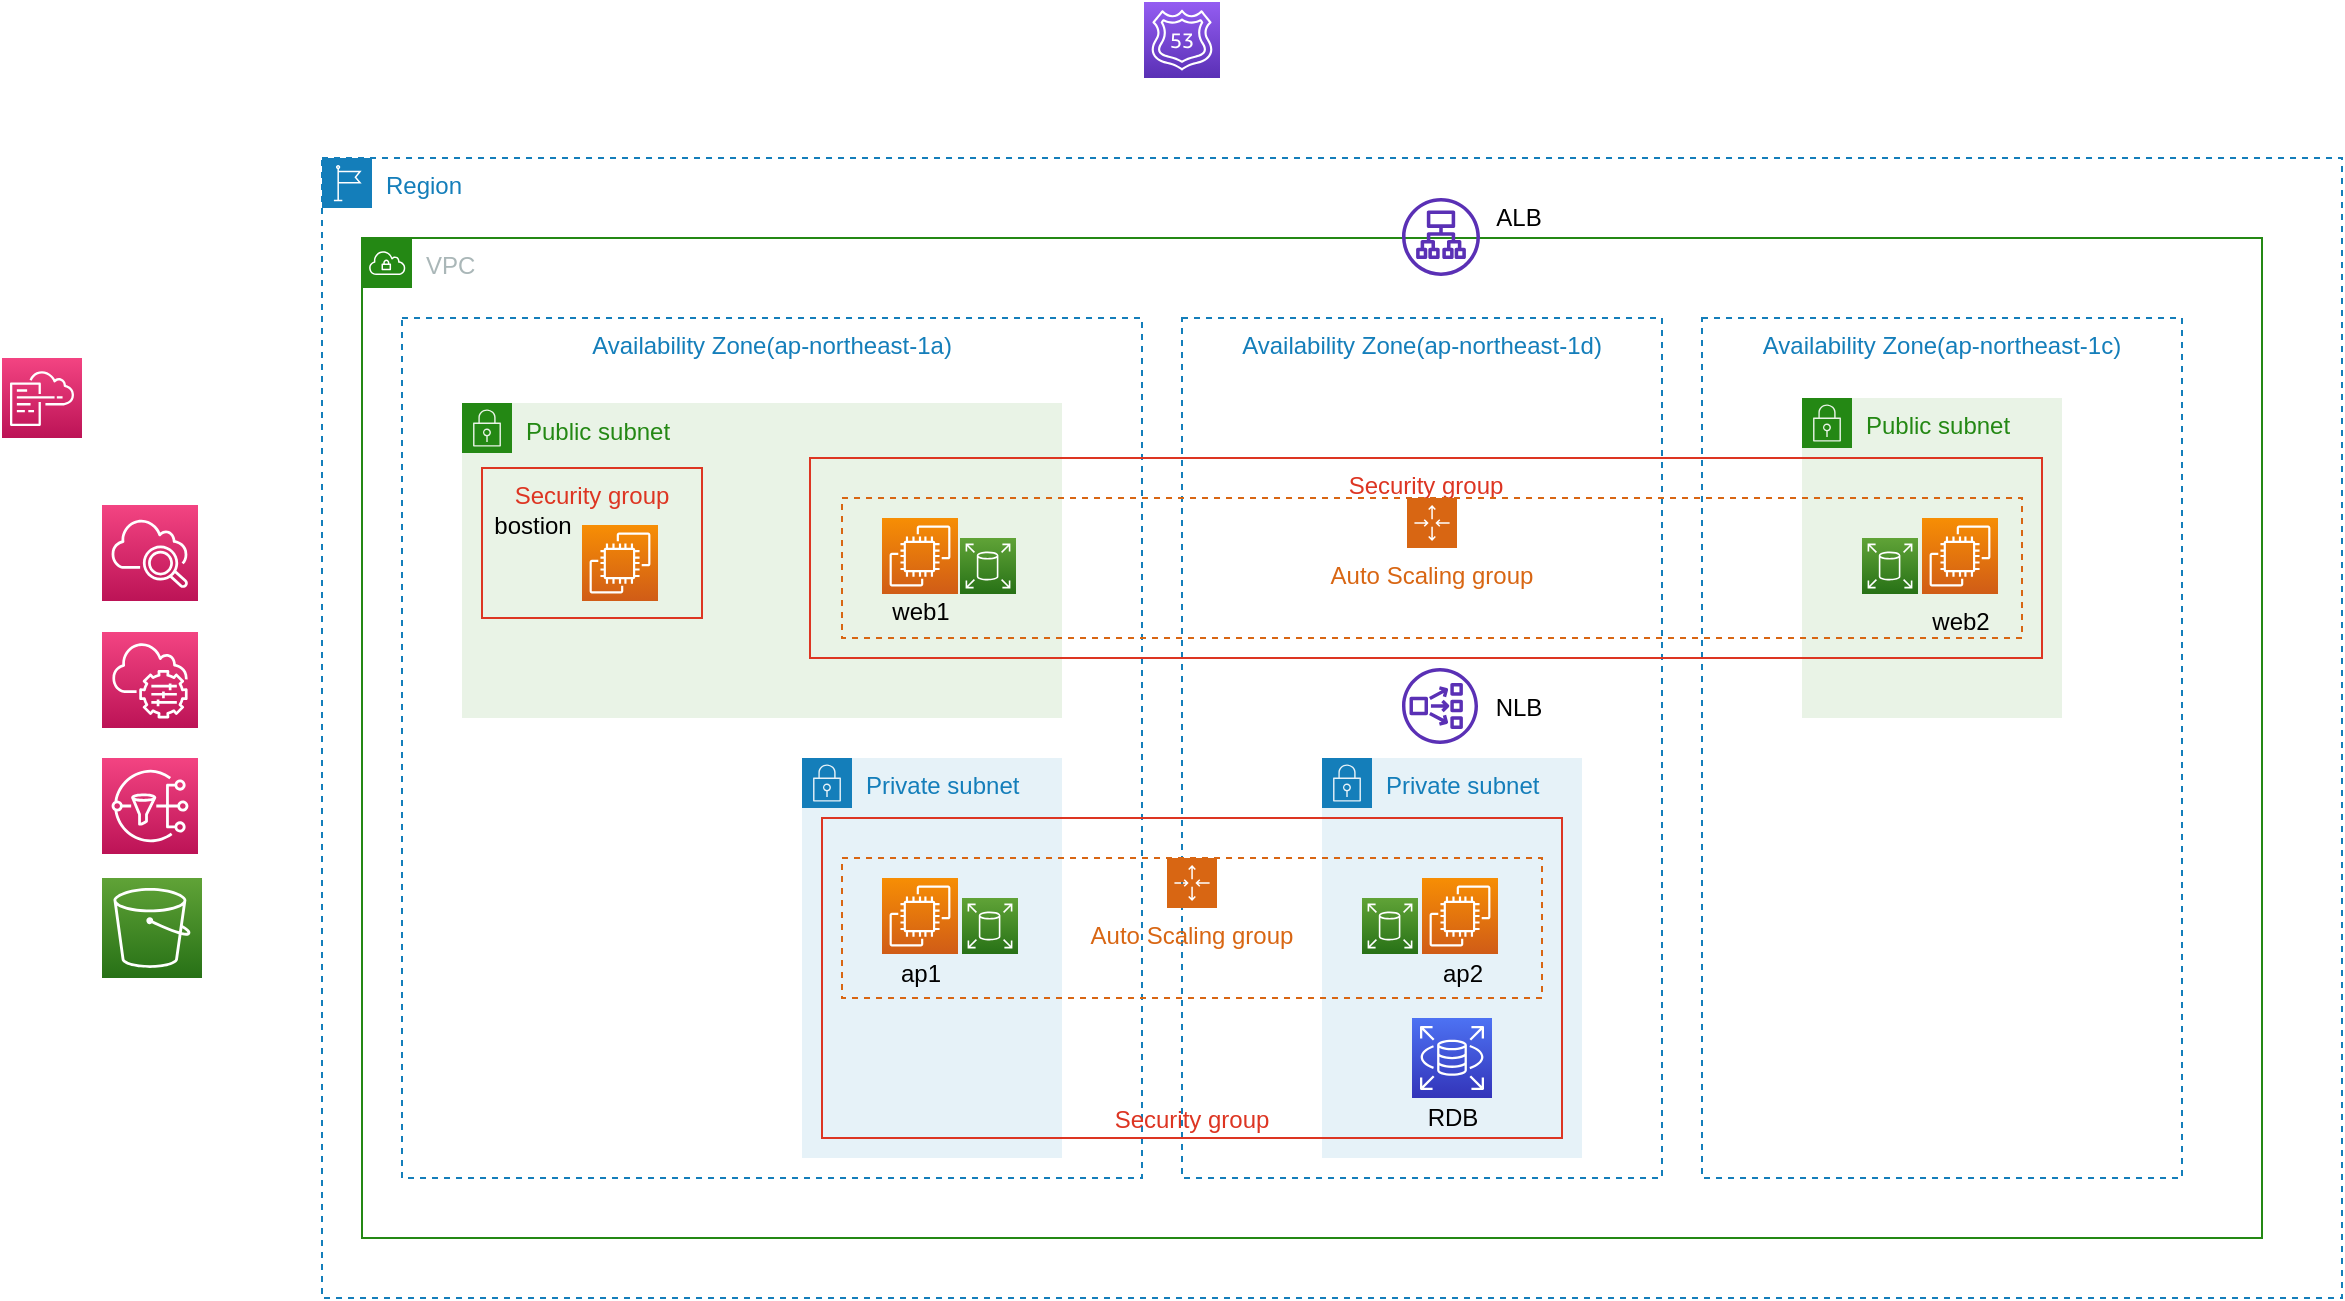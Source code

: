 <mxfile version="13.8.3" type="github">
  <diagram id="Wir5pQViXHOCd_Q4CroJ" name="ページ1">
    <mxGraphModel dx="1865" dy="1717" grid="1" gridSize="10" guides="1" tooltips="1" connect="1" arrows="1" fold="1" page="1" pageScale="1" pageWidth="827" pageHeight="1169" math="0" shadow="0">
      <root>
        <mxCell id="0" />
        <mxCell id="1" parent="0" />
        <mxCell id="VKqjONy-EOoPsvIoeT0I-2" value="VPC" style="points=[[0,0],[0.25,0],[0.5,0],[0.75,0],[1,0],[1,0.25],[1,0.5],[1,0.75],[1,1],[0.75,1],[0.5,1],[0.25,1],[0,1],[0,0.75],[0,0.5],[0,0.25]];outlineConnect=0;gradientColor=none;html=1;whiteSpace=wrap;fontSize=12;fontStyle=0;shape=mxgraph.aws4.group;grIcon=mxgraph.aws4.group_vpc;strokeColor=#248814;fillColor=none;verticalAlign=top;align=left;spacingLeft=30;fontColor=#AAB7B8;dashed=0;" vertex="1" parent="1">
          <mxGeometry x="110" y="80" width="950" height="500" as="geometry" />
        </mxCell>
        <mxCell id="VKqjONy-EOoPsvIoeT0I-1" value="Region" style="points=[[0,0],[0.25,0],[0.5,0],[0.75,0],[1,0],[1,0.25],[1,0.5],[1,0.75],[1,1],[0.75,1],[0.5,1],[0.25,1],[0,1],[0,0.75],[0,0.5],[0,0.25]];outlineConnect=0;gradientColor=none;html=1;whiteSpace=wrap;fontSize=12;fontStyle=0;shape=mxgraph.aws4.group;grIcon=mxgraph.aws4.group_region;strokeColor=#147EBA;fillColor=none;verticalAlign=top;align=left;spacingLeft=30;fontColor=#147EBA;dashed=1;" vertex="1" parent="1">
          <mxGeometry x="90" y="40" width="1010" height="570" as="geometry" />
        </mxCell>
        <mxCell id="VKqjONy-EOoPsvIoeT0I-3" value="Availability Zone(ap-northeast-1a)" style="fillColor=none;strokeColor=#147EBA;dashed=1;verticalAlign=top;fontStyle=0;fontColor=#147EBA;" vertex="1" parent="1">
          <mxGeometry x="130" y="120" width="370" height="430" as="geometry" />
        </mxCell>
        <mxCell id="VKqjONy-EOoPsvIoeT0I-4" value="Availability Zone(ap-northeast-1d)" style="fillColor=none;strokeColor=#147EBA;dashed=1;verticalAlign=top;fontStyle=0;fontColor=#147EBA;" vertex="1" parent="1">
          <mxGeometry x="520" y="120" width="240" height="430" as="geometry" />
        </mxCell>
        <mxCell id="VKqjONy-EOoPsvIoeT0I-42" value="Availability Zone(ap-northeast-1c)" style="fillColor=none;strokeColor=#147EBA;dashed=1;verticalAlign=top;fontStyle=0;fontColor=#147EBA;" vertex="1" parent="1">
          <mxGeometry x="780" y="120" width="240" height="430" as="geometry" />
        </mxCell>
        <mxCell id="VKqjONy-EOoPsvIoeT0I-6" value="Private subnet" style="points=[[0,0],[0.25,0],[0.5,0],[0.75,0],[1,0],[1,0.25],[1,0.5],[1,0.75],[1,1],[0.75,1],[0.5,1],[0.25,1],[0,1],[0,0.75],[0,0.5],[0,0.25]];outlineConnect=0;gradientColor=none;html=1;whiteSpace=wrap;fontSize=12;fontStyle=0;shape=mxgraph.aws4.group;grIcon=mxgraph.aws4.group_security_group;grStroke=0;strokeColor=#147EBA;fillColor=#E6F2F8;verticalAlign=top;align=left;spacingLeft=30;fontColor=#147EBA;dashed=0;" vertex="1" parent="1">
          <mxGeometry x="330" y="340" width="130" height="200" as="geometry" />
        </mxCell>
        <mxCell id="VKqjONy-EOoPsvIoeT0I-8" value="Private subnet" style="points=[[0,0],[0.25,0],[0.5,0],[0.75,0],[1,0],[1,0.25],[1,0.5],[1,0.75],[1,1],[0.75,1],[0.5,1],[0.25,1],[0,1],[0,0.75],[0,0.5],[0,0.25]];outlineConnect=0;gradientColor=none;html=1;whiteSpace=wrap;fontSize=12;fontStyle=0;shape=mxgraph.aws4.group;grIcon=mxgraph.aws4.group_security_group;grStroke=0;strokeColor=#147EBA;fillColor=#E6F2F8;verticalAlign=top;align=left;spacingLeft=30;fontColor=#147EBA;dashed=0;" vertex="1" parent="1">
          <mxGeometry x="590" y="340" width="130" height="200" as="geometry" />
        </mxCell>
        <mxCell id="VKqjONy-EOoPsvIoeT0I-53" value="Security group" style="fillColor=none;strokeColor=#DD3522;verticalAlign=bottom;fontStyle=0;fontColor=#DD3522;" vertex="1" parent="1">
          <mxGeometry x="340" y="370" width="370" height="160" as="geometry" />
        </mxCell>
        <mxCell id="VKqjONy-EOoPsvIoeT0I-5" value="Public subnet" style="points=[[0,0],[0.25,0],[0.5,0],[0.75,0],[1,0],[1,0.25],[1,0.5],[1,0.75],[1,1],[0.75,1],[0.5,1],[0.25,1],[0,1],[0,0.75],[0,0.5],[0,0.25]];outlineConnect=0;gradientColor=none;html=1;whiteSpace=wrap;fontSize=12;fontStyle=0;shape=mxgraph.aws4.group;grIcon=mxgraph.aws4.group_security_group;grStroke=0;strokeColor=#248814;fillColor=#E9F3E6;verticalAlign=top;align=left;spacingLeft=30;fontColor=#248814;dashed=0;" vertex="1" parent="1">
          <mxGeometry x="160" y="162.5" width="300" height="157.5" as="geometry" />
        </mxCell>
        <mxCell id="VKqjONy-EOoPsvIoeT0I-7" value="Public subnet" style="points=[[0,0],[0.25,0],[0.5,0],[0.75,0],[1,0],[1,0.25],[1,0.5],[1,0.75],[1,1],[0.75,1],[0.5,1],[0.25,1],[0,1],[0,0.75],[0,0.5],[0,0.25]];outlineConnect=0;gradientColor=none;html=1;whiteSpace=wrap;fontSize=12;fontStyle=0;shape=mxgraph.aws4.group;grIcon=mxgraph.aws4.group_security_group;grStroke=0;strokeColor=#248814;fillColor=#E9F3E6;verticalAlign=top;align=left;spacingLeft=30;fontColor=#248814;dashed=0;" vertex="1" parent="1">
          <mxGeometry x="830" y="160" width="130" height="160" as="geometry" />
        </mxCell>
        <mxCell id="VKqjONy-EOoPsvIoeT0I-45" value="Security group" style="fillColor=none;strokeColor=#DD3522;verticalAlign=top;fontStyle=0;fontColor=#DD3522;" vertex="1" parent="1">
          <mxGeometry x="334" y="190" width="616" height="100" as="geometry" />
        </mxCell>
        <mxCell id="VKqjONy-EOoPsvIoeT0I-12" value="Security group" style="fillColor=none;strokeColor=#DD3522;verticalAlign=top;fontStyle=0;fontColor=#DD3522;" vertex="1" parent="1">
          <mxGeometry x="170" y="195" width="110" height="75" as="geometry" />
        </mxCell>
        <mxCell id="VKqjONy-EOoPsvIoeT0I-17" value="" style="outlineConnect=0;fontColor=#232F3E;gradientColor=#F78E04;gradientDirection=north;fillColor=#D05C17;strokeColor=#ffffff;dashed=0;verticalLabelPosition=bottom;verticalAlign=top;align=center;html=1;fontSize=12;fontStyle=0;aspect=fixed;shape=mxgraph.aws4.resourceIcon;resIcon=mxgraph.aws4.ec2;" vertex="1" parent="1">
          <mxGeometry x="220" y="223.5" width="38" height="38" as="geometry" />
        </mxCell>
        <mxCell id="VKqjONy-EOoPsvIoeT0I-22" value="" style="outlineConnect=0;fontColor=#232F3E;gradientColor=#945DF2;gradientDirection=north;fillColor=#5A30B5;strokeColor=#ffffff;dashed=0;verticalLabelPosition=bottom;verticalAlign=top;align=center;html=1;fontSize=12;fontStyle=0;aspect=fixed;shape=mxgraph.aws4.resourceIcon;resIcon=mxgraph.aws4.route_53;" vertex="1" parent="1">
          <mxGeometry x="501" y="-38" width="38" height="38" as="geometry" />
        </mxCell>
        <mxCell id="VKqjONy-EOoPsvIoeT0I-10" value="Auto Scaling group" style="points=[[0,0],[0.25,0],[0.5,0],[0.75,0],[1,0],[1,0.25],[1,0.5],[1,0.75],[1,1],[0.75,1],[0.5,1],[0.25,1],[0,1],[0,0.75],[0,0.5],[0,0.25]];outlineConnect=0;gradientColor=none;html=1;whiteSpace=wrap;fontSize=12;fontStyle=0;shape=mxgraph.aws4.groupCenter;grIcon=mxgraph.aws4.group_auto_scaling_group;grStroke=1;strokeColor=#D86613;fillColor=none;verticalAlign=top;align=center;fontColor=#D86613;dashed=1;spacingTop=25;" vertex="1" parent="1">
          <mxGeometry x="350" y="210" width="590" height="70" as="geometry" />
        </mxCell>
        <mxCell id="VKqjONy-EOoPsvIoeT0I-11" value="Auto Scaling group" style="points=[[0,0],[0.25,0],[0.5,0],[0.75,0],[1,0],[1,0.25],[1,0.5],[1,0.75],[1,1],[0.75,1],[0.5,1],[0.25,1],[0,1],[0,0.75],[0,0.5],[0,0.25]];outlineConnect=0;gradientColor=none;html=1;whiteSpace=wrap;fontSize=12;fontStyle=0;shape=mxgraph.aws4.groupCenter;grIcon=mxgraph.aws4.group_auto_scaling_group;grStroke=1;strokeColor=#D86613;fillColor=none;verticalAlign=top;align=center;fontColor=#D86613;dashed=1;spacingTop=25;" vertex="1" parent="1">
          <mxGeometry x="350" y="390" width="350" height="70" as="geometry" />
        </mxCell>
        <mxCell id="VKqjONy-EOoPsvIoeT0I-15" value="" style="outlineConnect=0;fontColor=#232F3E;gradientColor=#F78E04;gradientDirection=north;fillColor=#D05C17;strokeColor=#ffffff;dashed=0;verticalLabelPosition=bottom;verticalAlign=top;align=center;html=1;fontSize=12;fontStyle=0;aspect=fixed;shape=mxgraph.aws4.resourceIcon;resIcon=mxgraph.aws4.ec2;" vertex="1" parent="1">
          <mxGeometry x="370" y="400" width="38" height="38" as="geometry" />
        </mxCell>
        <mxCell id="VKqjONy-EOoPsvIoeT0I-16" value="" style="outlineConnect=0;fontColor=#232F3E;gradientColor=#F78E04;gradientDirection=north;fillColor=#D05C17;strokeColor=#ffffff;dashed=0;verticalLabelPosition=bottom;verticalAlign=top;align=center;html=1;fontSize=12;fontStyle=0;aspect=fixed;shape=mxgraph.aws4.resourceIcon;resIcon=mxgraph.aws4.ec2;" vertex="1" parent="1">
          <mxGeometry x="640" y="400" width="38" height="38" as="geometry" />
        </mxCell>
        <mxCell id="VKqjONy-EOoPsvIoeT0I-23" value="" style="outlineConnect=0;fontColor=#232F3E;gradientColor=#60A337;gradientDirection=north;fillColor=#277116;strokeColor=#ffffff;dashed=0;verticalLabelPosition=bottom;verticalAlign=top;align=center;html=1;fontSize=12;fontStyle=0;aspect=fixed;shape=mxgraph.aws4.resourceIcon;resIcon=mxgraph.aws4.s3;" vertex="1" parent="1">
          <mxGeometry x="-20" y="400" width="50" height="50" as="geometry" />
        </mxCell>
        <mxCell id="VKqjONy-EOoPsvIoeT0I-26" value="" style="outlineConnect=0;fontColor=#232F3E;gradientColor=#60A337;gradientDirection=north;fillColor=#277116;strokeColor=#ffffff;dashed=0;verticalLabelPosition=bottom;verticalAlign=top;align=center;html=1;fontSize=12;fontStyle=0;aspect=fixed;shape=mxgraph.aws4.resourceIcon;resIcon=mxgraph.aws4.elastic_block_store;" vertex="1" parent="1">
          <mxGeometry x="610" y="410" width="28" height="28" as="geometry" />
        </mxCell>
        <mxCell id="VKqjONy-EOoPsvIoeT0I-27" value="" style="outlineConnect=0;fontColor=#232F3E;gradientColor=#60A337;gradientDirection=north;fillColor=#277116;strokeColor=#ffffff;dashed=0;verticalLabelPosition=bottom;verticalAlign=top;align=center;html=1;fontSize=12;fontStyle=0;aspect=fixed;shape=mxgraph.aws4.resourceIcon;resIcon=mxgraph.aws4.elastic_block_store;" vertex="1" parent="1">
          <mxGeometry x="410" y="410" width="28" height="28" as="geometry" />
        </mxCell>
        <mxCell id="VKqjONy-EOoPsvIoeT0I-28" value="" style="outlineConnect=0;fontColor=#232F3E;gradientColor=#F34482;gradientDirection=north;fillColor=#BC1356;strokeColor=#ffffff;dashed=0;verticalLabelPosition=bottom;verticalAlign=top;align=center;html=1;fontSize=12;fontStyle=0;aspect=fixed;shape=mxgraph.aws4.resourceIcon;resIcon=mxgraph.aws4.cloudwatch_2;" vertex="1" parent="1">
          <mxGeometry x="-20" y="213.5" width="48" height="48" as="geometry" />
        </mxCell>
        <mxCell id="VKqjONy-EOoPsvIoeT0I-29" value="" style="outlineConnect=0;fontColor=#232F3E;gradientColor=#F34482;gradientDirection=north;fillColor=#BC1356;strokeColor=#ffffff;dashed=0;verticalLabelPosition=bottom;verticalAlign=top;align=center;html=1;fontSize=12;fontStyle=0;aspect=fixed;shape=mxgraph.aws4.resourceIcon;resIcon=mxgraph.aws4.cloudformation;" vertex="1" parent="1">
          <mxGeometry x="-70" y="140" width="40" height="40" as="geometry" />
        </mxCell>
        <mxCell id="VKqjONy-EOoPsvIoeT0I-30" value="" style="outlineConnect=0;fontColor=#232F3E;gradientColor=#F34482;gradientDirection=north;fillColor=#BC1356;strokeColor=#ffffff;dashed=0;verticalLabelPosition=bottom;verticalAlign=top;align=center;html=1;fontSize=12;fontStyle=0;aspect=fixed;shape=mxgraph.aws4.resourceIcon;resIcon=mxgraph.aws4.systems_manager;" vertex="1" parent="1">
          <mxGeometry x="-20" y="277" width="48" height="48" as="geometry" />
        </mxCell>
        <mxCell id="VKqjONy-EOoPsvIoeT0I-31" value="" style="outlineConnect=0;fontColor=#232F3E;gradientColor=#F34482;gradientDirection=north;fillColor=#BC1356;strokeColor=#ffffff;dashed=0;verticalLabelPosition=bottom;verticalAlign=top;align=center;html=1;fontSize=12;fontStyle=0;aspect=fixed;shape=mxgraph.aws4.resourceIcon;resIcon=mxgraph.aws4.sns;" vertex="1" parent="1">
          <mxGeometry x="-20" y="340" width="48" height="48" as="geometry" />
        </mxCell>
        <mxCell id="VKqjONy-EOoPsvIoeT0I-33" value="" style="outlineConnect=0;fontColor=#232F3E;gradientColor=none;fillColor=#5A30B5;strokeColor=none;dashed=0;verticalLabelPosition=bottom;verticalAlign=top;align=center;html=1;fontSize=12;fontStyle=0;aspect=fixed;pointerEvents=1;shape=mxgraph.aws4.application_load_balancer;" vertex="1" parent="1">
          <mxGeometry x="630" y="60" width="39" height="39" as="geometry" />
        </mxCell>
        <mxCell id="VKqjONy-EOoPsvIoeT0I-34" value="" style="outlineConnect=0;fontColor=#232F3E;gradientColor=none;fillColor=#5A30B5;strokeColor=none;dashed=0;verticalLabelPosition=bottom;verticalAlign=top;align=center;html=1;fontSize=12;fontStyle=0;aspect=fixed;pointerEvents=1;shape=mxgraph.aws4.network_load_balancer;" vertex="1" parent="1">
          <mxGeometry x="630" y="295" width="38" height="38" as="geometry" />
        </mxCell>
        <mxCell id="VKqjONy-EOoPsvIoeT0I-14" value="" style="outlineConnect=0;fontColor=#232F3E;gradientColor=#F78E04;gradientDirection=north;fillColor=#D05C17;strokeColor=#ffffff;dashed=0;verticalLabelPosition=bottom;verticalAlign=top;align=center;html=1;fontSize=12;fontStyle=0;aspect=fixed;shape=mxgraph.aws4.resourceIcon;resIcon=mxgraph.aws4.ec2;" vertex="1" parent="1">
          <mxGeometry x="890" y="220" width="38" height="38" as="geometry" />
        </mxCell>
        <mxCell id="VKqjONy-EOoPsvIoeT0I-24" value="" style="outlineConnect=0;fontColor=#232F3E;gradientColor=#60A337;gradientDirection=north;fillColor=#277116;strokeColor=#ffffff;dashed=0;verticalLabelPosition=bottom;verticalAlign=top;align=center;html=1;fontSize=12;fontStyle=0;aspect=fixed;shape=mxgraph.aws4.resourceIcon;resIcon=mxgraph.aws4.elastic_block_store;" vertex="1" parent="1">
          <mxGeometry x="409" y="230" width="28" height="28" as="geometry" />
        </mxCell>
        <mxCell id="VKqjONy-EOoPsvIoeT0I-25" value="" style="outlineConnect=0;fontColor=#232F3E;gradientColor=#60A337;gradientDirection=north;fillColor=#277116;strokeColor=#ffffff;dashed=0;verticalLabelPosition=bottom;verticalAlign=top;align=center;html=1;fontSize=12;fontStyle=0;aspect=fixed;shape=mxgraph.aws4.resourceIcon;resIcon=mxgraph.aws4.elastic_block_store;" vertex="1" parent="1">
          <mxGeometry x="860" y="230" width="28" height="28" as="geometry" />
        </mxCell>
        <mxCell id="VKqjONy-EOoPsvIoeT0I-13" value="" style="outlineConnect=0;fontColor=#232F3E;gradientColor=#F78E04;gradientDirection=north;fillColor=#D05C17;strokeColor=#ffffff;dashed=0;verticalLabelPosition=bottom;verticalAlign=top;align=center;html=1;fontSize=12;fontStyle=0;aspect=fixed;shape=mxgraph.aws4.resourceIcon;resIcon=mxgraph.aws4.ec2;" vertex="1" parent="1">
          <mxGeometry x="370" y="220" width="38" height="38" as="geometry" />
        </mxCell>
        <mxCell id="VKqjONy-EOoPsvIoeT0I-18" value="" style="outlineConnect=0;fontColor=#232F3E;gradientColor=#4D72F3;gradientDirection=north;fillColor=#3334B9;strokeColor=#ffffff;dashed=0;verticalLabelPosition=bottom;verticalAlign=top;align=center;html=1;fontSize=12;fontStyle=0;aspect=fixed;shape=mxgraph.aws4.resourceIcon;resIcon=mxgraph.aws4.rds;" vertex="1" parent="1">
          <mxGeometry x="635" y="470" width="40" height="40" as="geometry" />
        </mxCell>
        <mxCell id="VKqjONy-EOoPsvIoeT0I-47" value="bostion" style="text;html=1;resizable=0;autosize=1;align=center;verticalAlign=middle;points=[];fillColor=none;strokeColor=none;rounded=0;" vertex="1" parent="1">
          <mxGeometry x="170" y="213.5" width="50" height="20" as="geometry" />
        </mxCell>
        <mxCell id="VKqjONy-EOoPsvIoeT0I-48" value="web1" style="text;html=1;resizable=0;autosize=1;align=center;verticalAlign=middle;points=[];fillColor=none;strokeColor=none;rounded=0;" vertex="1" parent="1">
          <mxGeometry x="369" y="257" width="40" height="20" as="geometry" />
        </mxCell>
        <mxCell id="VKqjONy-EOoPsvIoeT0I-49" value="web2" style="text;html=1;resizable=0;autosize=1;align=center;verticalAlign=middle;points=[];fillColor=none;strokeColor=none;rounded=0;" vertex="1" parent="1">
          <mxGeometry x="889" y="261.5" width="40" height="20" as="geometry" />
        </mxCell>
        <mxCell id="VKqjONy-EOoPsvIoeT0I-50" value="ap1" style="text;html=1;resizable=0;autosize=1;align=center;verticalAlign=middle;points=[];fillColor=none;strokeColor=none;rounded=0;" vertex="1" parent="1">
          <mxGeometry x="369" y="438" width="40" height="20" as="geometry" />
        </mxCell>
        <mxCell id="VKqjONy-EOoPsvIoeT0I-51" value="ap2" style="text;html=1;resizable=0;autosize=1;align=center;verticalAlign=middle;points=[];fillColor=none;strokeColor=none;rounded=0;" vertex="1" parent="1">
          <mxGeometry x="640" y="438" width="40" height="20" as="geometry" />
        </mxCell>
        <mxCell id="VKqjONy-EOoPsvIoeT0I-52" value="RDB" style="text;html=1;resizable=0;autosize=1;align=center;verticalAlign=middle;points=[];fillColor=none;strokeColor=none;rounded=0;" vertex="1" parent="1">
          <mxGeometry x="635" y="510" width="40" height="20" as="geometry" />
        </mxCell>
        <mxCell id="VKqjONy-EOoPsvIoeT0I-54" value="NLB" style="text;html=1;resizable=0;autosize=1;align=center;verticalAlign=middle;points=[];fillColor=none;strokeColor=none;rounded=0;" vertex="1" parent="1">
          <mxGeometry x="668" y="305" width="40" height="20" as="geometry" />
        </mxCell>
        <mxCell id="VKqjONy-EOoPsvIoeT0I-55" value="ALB" style="text;html=1;resizable=0;autosize=1;align=center;verticalAlign=middle;points=[];fillColor=none;strokeColor=none;rounded=0;" vertex="1" parent="1">
          <mxGeometry x="668" y="60" width="40" height="20" as="geometry" />
        </mxCell>
      </root>
    </mxGraphModel>
  </diagram>
</mxfile>
